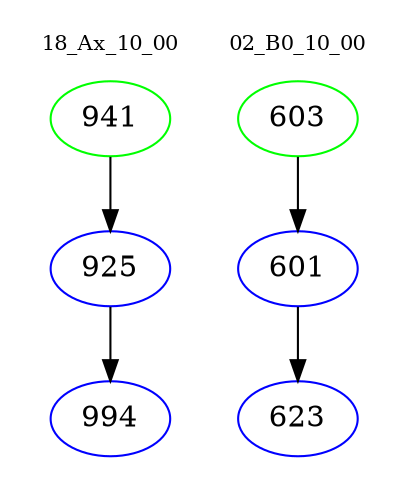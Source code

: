 digraph{
subgraph cluster_0 {
color = white
label = "18_Ax_10_00";
fontsize=10;
T0_941 [label="941", color="green"]
T0_941 -> T0_925 [color="black"]
T0_925 [label="925", color="blue"]
T0_925 -> T0_994 [color="black"]
T0_994 [label="994", color="blue"]
}
subgraph cluster_1 {
color = white
label = "02_B0_10_00";
fontsize=10;
T1_603 [label="603", color="green"]
T1_603 -> T1_601 [color="black"]
T1_601 [label="601", color="blue"]
T1_601 -> T1_623 [color="black"]
T1_623 [label="623", color="blue"]
}
}
